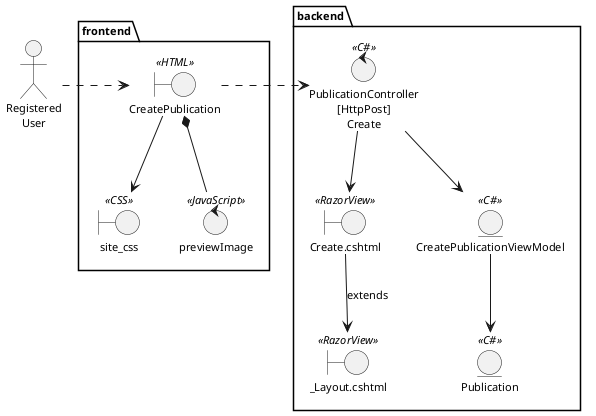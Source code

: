 @startuml
skinparam style strictuml
skinparam defaultTextAlignment center
skinparam defaultFontSize 11

actor "Registered\nUser" as UserReg

package backend {
    boundary "Create.cshtml" as PublicationDetailView << RazorView >>
    boundary "_Layout.cshtml" as mainLayoutProfileView << RazorView >>
    control "PublicationController\n[HttpPost]\nCreate" as CreatePublicationController << C# >>
    entity "CreatePublicationViewModel" << C# >>
    entity "Publication" << C# >>
}

package frontend {
    boundary "CreatePublication" as PublicationHtml << HTML >>
    boundary "site_css" as outputCss << CSS >>
    control previewImage << JavaScript >>
}

UserReg .r.> PublicationHtml
PublicationHtml -d-> outputCss
PublicationHtml *-d- previewImage
PublicationHtml .r.> CreatePublicationController
CreatePublicationController -d-> PublicationDetailView
PublicationDetailView -d-> mainLayoutProfileView: extends

CreatePublicationController -d-> CreatePublicationViewModel
CreatePublicationViewModel -d-> Publication

@enduml